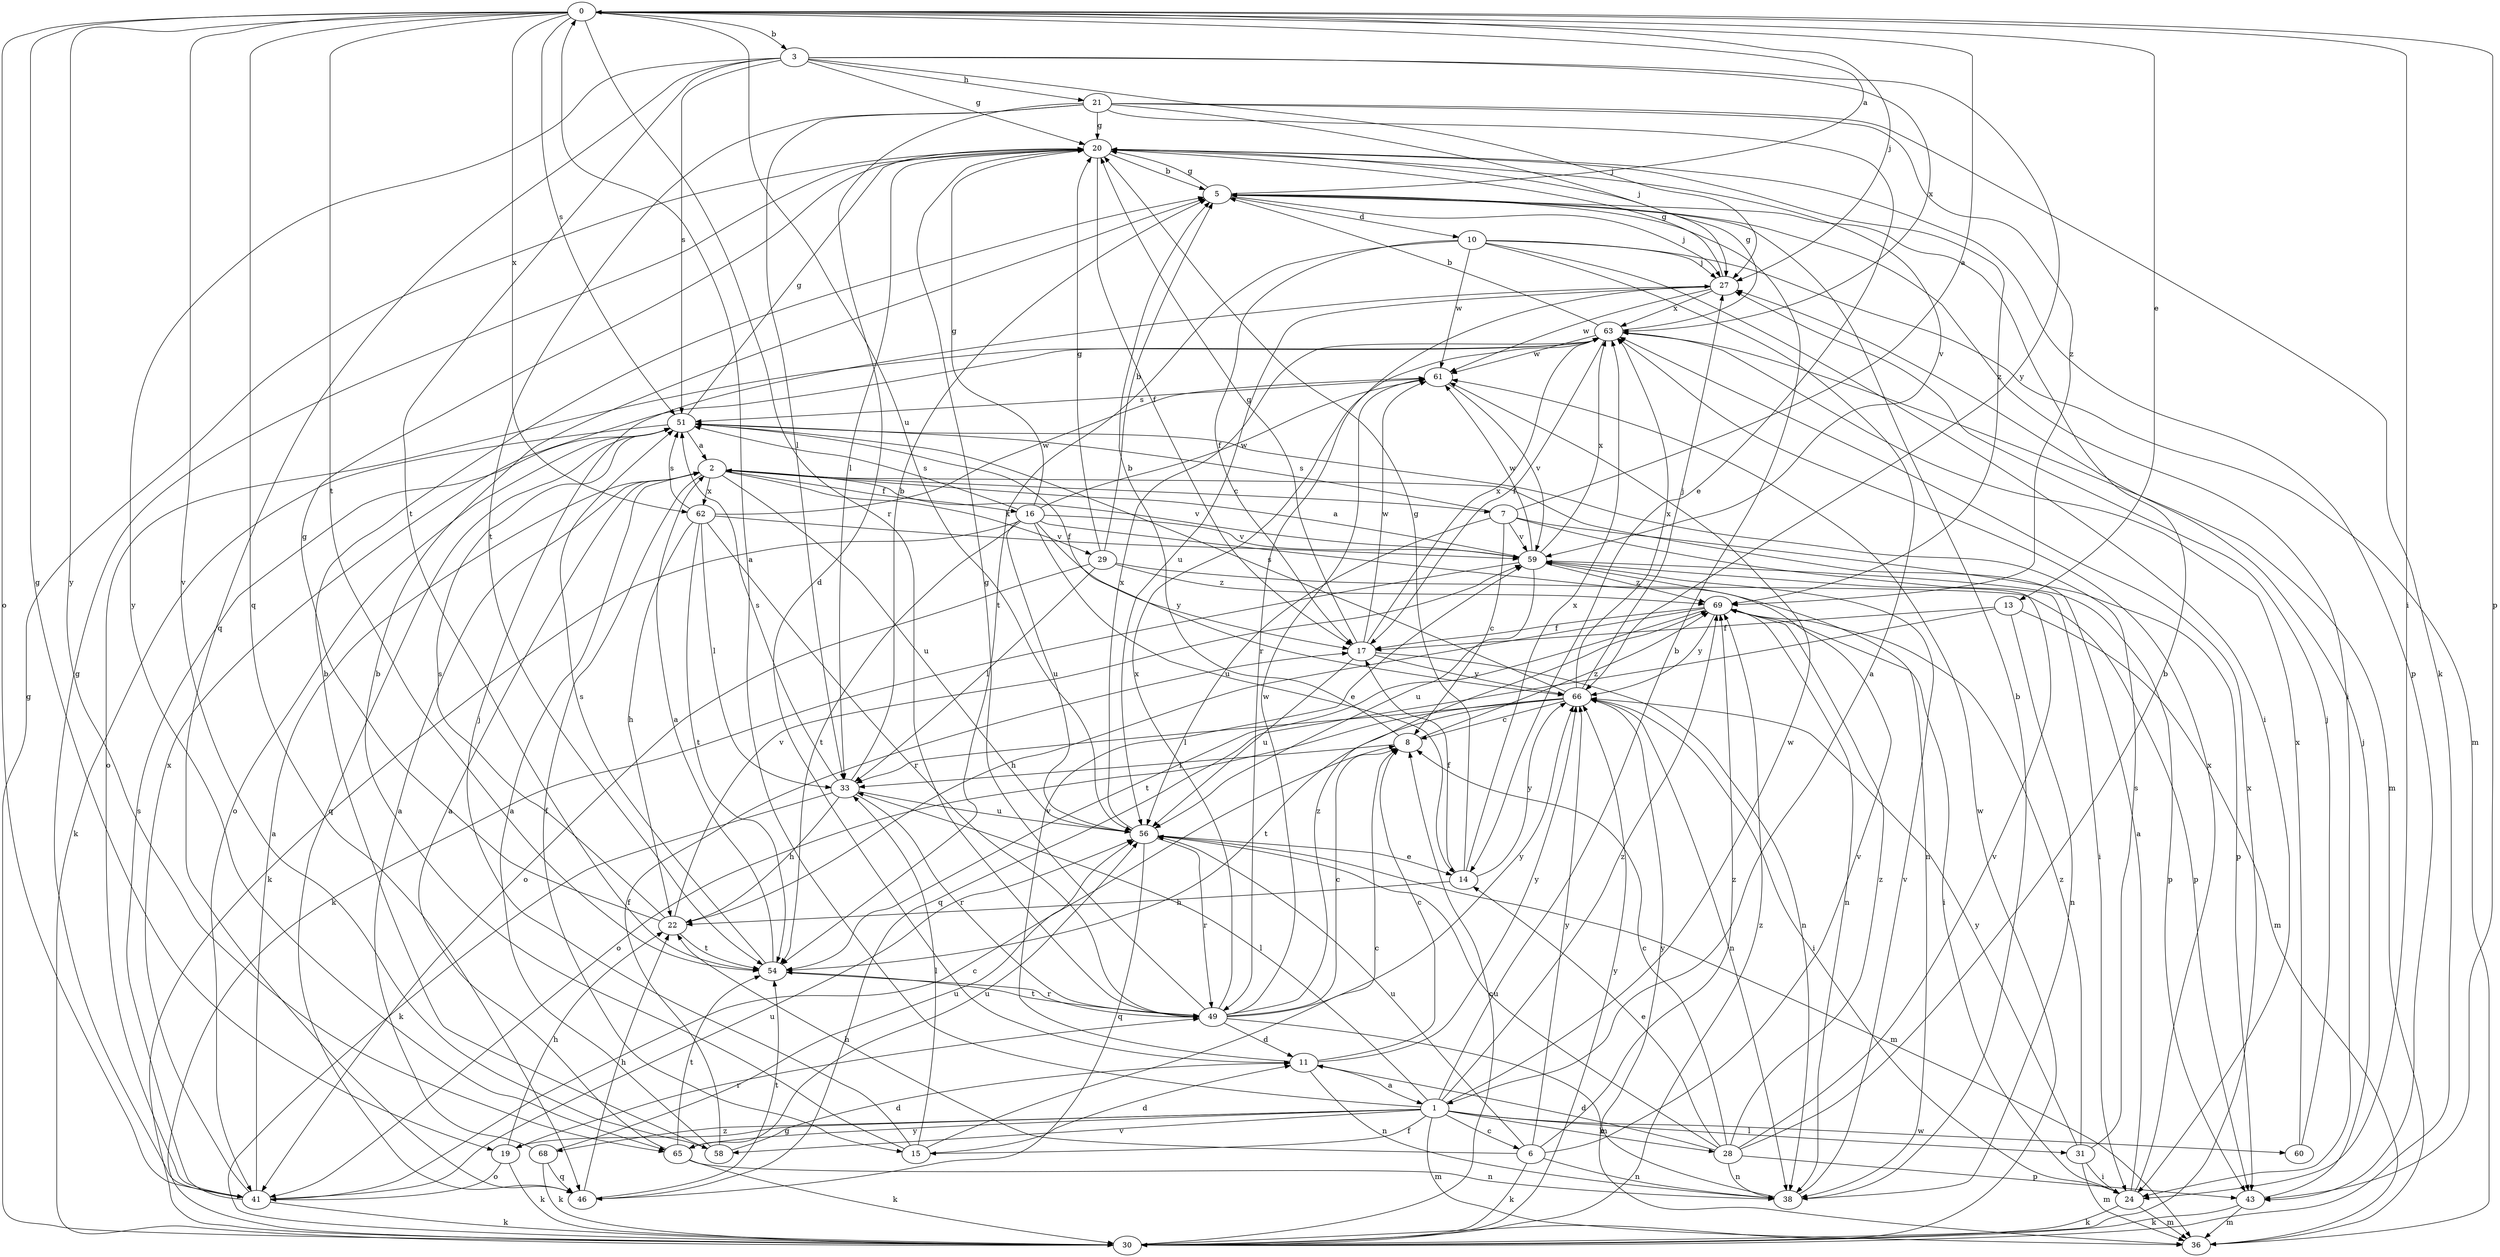 strict digraph  {
0;
1;
2;
3;
5;
6;
7;
8;
10;
11;
13;
14;
15;
16;
17;
19;
20;
21;
22;
24;
27;
28;
29;
30;
31;
33;
36;
38;
41;
43;
46;
49;
51;
54;
56;
58;
59;
60;
61;
62;
63;
65;
66;
68;
69;
0 -> 3  [label=b];
0 -> 13  [label=e];
0 -> 19  [label=g];
0 -> 24  [label=i];
0 -> 27  [label=j];
0 -> 41  [label=o];
0 -> 43  [label=p];
0 -> 46  [label=q];
0 -> 49  [label=r];
0 -> 51  [label=s];
0 -> 54  [label=t];
0 -> 56  [label=u];
0 -> 58  [label=v];
0 -> 62  [label=x];
0 -> 65  [label=y];
1 -> 0  [label=a];
1 -> 5  [label=b];
1 -> 6  [label=c];
1 -> 15  [label=f];
1 -> 19  [label=g];
1 -> 28  [label=k];
1 -> 31  [label=l];
1 -> 33  [label=l];
1 -> 36  [label=m];
1 -> 58  [label=v];
1 -> 60  [label=w];
1 -> 61  [label=w];
1 -> 65  [label=y];
1 -> 68  [label=z];
1 -> 69  [label=z];
2 -> 7  [label=c];
2 -> 15  [label=f];
2 -> 16  [label=f];
2 -> 29  [label=k];
2 -> 56  [label=u];
2 -> 59  [label=v];
2 -> 62  [label=x];
3 -> 20  [label=g];
3 -> 21  [label=h];
3 -> 27  [label=j];
3 -> 46  [label=q];
3 -> 51  [label=s];
3 -> 54  [label=t];
3 -> 63  [label=x];
3 -> 65  [label=y];
3 -> 66  [label=y];
5 -> 0  [label=a];
5 -> 10  [label=d];
5 -> 20  [label=g];
5 -> 24  [label=i];
5 -> 27  [label=j];
6 -> 22  [label=h];
6 -> 30  [label=k];
6 -> 38  [label=n];
6 -> 56  [label=u];
6 -> 59  [label=v];
6 -> 66  [label=y];
6 -> 69  [label=z];
7 -> 0  [label=a];
7 -> 8  [label=c];
7 -> 24  [label=i];
7 -> 43  [label=p];
7 -> 51  [label=s];
7 -> 56  [label=u];
7 -> 59  [label=v];
8 -> 5  [label=b];
8 -> 33  [label=l];
8 -> 69  [label=z];
10 -> 1  [label=a];
10 -> 17  [label=f];
10 -> 24  [label=i];
10 -> 27  [label=j];
10 -> 36  [label=m];
10 -> 54  [label=t];
10 -> 61  [label=w];
11 -> 1  [label=a];
11 -> 8  [label=c];
11 -> 38  [label=n];
11 -> 59  [label=v];
11 -> 66  [label=y];
13 -> 17  [label=f];
13 -> 36  [label=m];
13 -> 38  [label=n];
13 -> 46  [label=q];
14 -> 17  [label=f];
14 -> 20  [label=g];
14 -> 22  [label=h];
14 -> 63  [label=x];
14 -> 66  [label=y];
15 -> 5  [label=b];
15 -> 8  [label=c];
15 -> 11  [label=d];
15 -> 27  [label=j];
15 -> 33  [label=l];
16 -> 14  [label=e];
16 -> 20  [label=g];
16 -> 30  [label=k];
16 -> 38  [label=n];
16 -> 51  [label=s];
16 -> 54  [label=t];
16 -> 56  [label=u];
16 -> 59  [label=v];
16 -> 61  [label=w];
16 -> 66  [label=y];
17 -> 20  [label=g];
17 -> 38  [label=n];
17 -> 56  [label=u];
17 -> 61  [label=w];
17 -> 63  [label=x];
17 -> 66  [label=y];
19 -> 22  [label=h];
19 -> 30  [label=k];
19 -> 41  [label=o];
19 -> 49  [label=r];
20 -> 5  [label=b];
20 -> 17  [label=f];
20 -> 33  [label=l];
20 -> 43  [label=p];
20 -> 59  [label=v];
20 -> 69  [label=z];
21 -> 11  [label=d];
21 -> 14  [label=e];
21 -> 20  [label=g];
21 -> 27  [label=j];
21 -> 30  [label=k];
21 -> 33  [label=l];
21 -> 54  [label=t];
21 -> 69  [label=z];
22 -> 20  [label=g];
22 -> 51  [label=s];
22 -> 54  [label=t];
22 -> 59  [label=v];
24 -> 2  [label=a];
24 -> 30  [label=k];
24 -> 36  [label=m];
24 -> 63  [label=x];
27 -> 20  [label=g];
27 -> 49  [label=r];
27 -> 56  [label=u];
27 -> 61  [label=w];
27 -> 63  [label=x];
28 -> 5  [label=b];
28 -> 8  [label=c];
28 -> 11  [label=d];
28 -> 14  [label=e];
28 -> 38  [label=n];
28 -> 43  [label=p];
28 -> 56  [label=u];
28 -> 59  [label=v];
28 -> 69  [label=z];
29 -> 5  [label=b];
29 -> 20  [label=g];
29 -> 33  [label=l];
29 -> 41  [label=o];
29 -> 43  [label=p];
29 -> 69  [label=z];
30 -> 8  [label=c];
30 -> 20  [label=g];
30 -> 61  [label=w];
30 -> 63  [label=x];
30 -> 66  [label=y];
30 -> 69  [label=z];
31 -> 24  [label=i];
31 -> 36  [label=m];
31 -> 51  [label=s];
31 -> 66  [label=y];
31 -> 69  [label=z];
33 -> 5  [label=b];
33 -> 22  [label=h];
33 -> 30  [label=k];
33 -> 49  [label=r];
33 -> 51  [label=s];
33 -> 56  [label=u];
38 -> 5  [label=b];
38 -> 59  [label=v];
38 -> 66  [label=y];
41 -> 2  [label=a];
41 -> 8  [label=c];
41 -> 20  [label=g];
41 -> 30  [label=k];
41 -> 51  [label=s];
41 -> 56  [label=u];
41 -> 63  [label=x];
43 -> 27  [label=j];
43 -> 30  [label=k];
43 -> 36  [label=m];
46 -> 22  [label=h];
46 -> 54  [label=t];
49 -> 8  [label=c];
49 -> 11  [label=d];
49 -> 20  [label=g];
49 -> 36  [label=m];
49 -> 54  [label=t];
49 -> 61  [label=w];
49 -> 63  [label=x];
49 -> 66  [label=y];
49 -> 69  [label=z];
51 -> 2  [label=a];
51 -> 17  [label=f];
51 -> 20  [label=g];
51 -> 30  [label=k];
51 -> 41  [label=o];
51 -> 46  [label=q];
54 -> 2  [label=a];
54 -> 49  [label=r];
54 -> 51  [label=s];
56 -> 14  [label=e];
56 -> 36  [label=m];
56 -> 46  [label=q];
56 -> 49  [label=r];
56 -> 63  [label=x];
58 -> 2  [label=a];
58 -> 5  [label=b];
58 -> 11  [label=d];
58 -> 17  [label=f];
59 -> 2  [label=a];
59 -> 30  [label=k];
59 -> 43  [label=p];
59 -> 56  [label=u];
59 -> 61  [label=w];
59 -> 63  [label=x];
59 -> 69  [label=z];
60 -> 27  [label=j];
60 -> 63  [label=x];
61 -> 51  [label=s];
61 -> 59  [label=v];
62 -> 22  [label=h];
62 -> 33  [label=l];
62 -> 49  [label=r];
62 -> 51  [label=s];
62 -> 54  [label=t];
62 -> 59  [label=v];
62 -> 61  [label=w];
63 -> 5  [label=b];
63 -> 17  [label=f];
63 -> 20  [label=g];
63 -> 36  [label=m];
63 -> 41  [label=o];
63 -> 61  [label=w];
65 -> 2  [label=a];
65 -> 30  [label=k];
65 -> 38  [label=n];
65 -> 54  [label=t];
65 -> 56  [label=u];
66 -> 8  [label=c];
66 -> 24  [label=i];
66 -> 27  [label=j];
66 -> 33  [label=l];
66 -> 38  [label=n];
66 -> 41  [label=o];
66 -> 51  [label=s];
66 -> 54  [label=t];
66 -> 63  [label=x];
68 -> 2  [label=a];
68 -> 30  [label=k];
68 -> 46  [label=q];
68 -> 56  [label=u];
69 -> 17  [label=f];
69 -> 22  [label=h];
69 -> 24  [label=i];
69 -> 38  [label=n];
69 -> 54  [label=t];
69 -> 66  [label=y];
}
